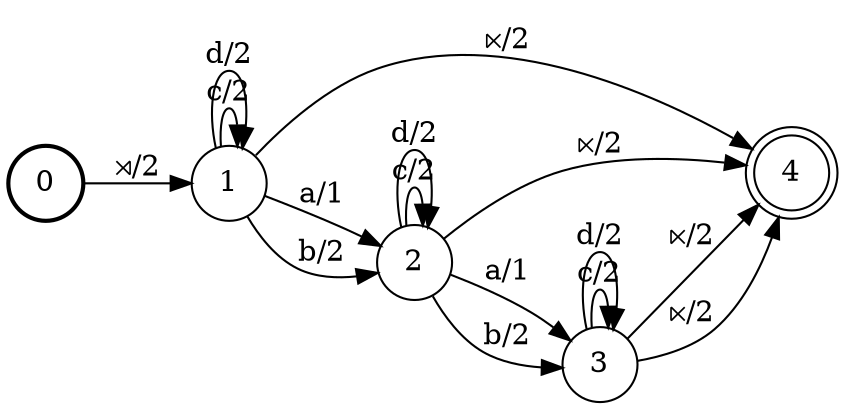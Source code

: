 digraph FST {
rankdir = LR;
size = "8.5,11";
center = 1;
orientation = Portrait;
ranksep = "0.4";
nodesep = "0.25";
0 [label = "0", shape = circle, style = bold, fontsize = 14]
	0 -> 1 [label = "⋊/2", fontsize = 14];
1 [label = "1", shape = circle, style = solid, fontsize = 14]
	1 -> 4 [label = "⋉/2", fontsize = 14];
	1 -> 1 [label = "c/2", fontsize = 14];
	1 -> 1 [label = "d/2", fontsize = 14];
	1 -> 2 [label = "a/1", fontsize = 14];
	1 -> 2 [label = "b/2", fontsize = 14];
2 [label = "2", shape = circle, style = solid, fontsize = 14]
	2 -> 2 [label = "c/2", fontsize = 14];
	2 -> 2 [label = "d/2", fontsize = 14];
	2 -> 4 [label = "⋉/2", fontsize = 14];
	2 -> 3 [label = "a/1", fontsize = 14];
	2 -> 3 [label = "b/2", fontsize = 14];
3 [label = "3", shape = circle, style = solid, fontsize = 14]
	3 -> 3 [label = "c/2", fontsize = 14];
	3 -> 3 [label = "d/2", fontsize = 14];
	3 -> 4 [label = "⋉/2", fontsize = 14];
	3 -> 4 [label = "⋉/2", fontsize = 14];
4 [label = "4", shape = doublecircle, style = solid, fontsize = 14]
}

